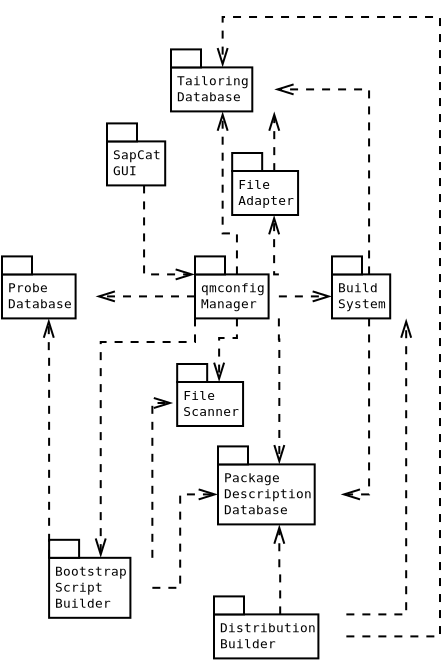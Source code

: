 <?xml version="1.0"?>
<diagram xmlns:dia="http://www.lysator.liu.se/~alla/dia/">
  <diagramdata>
    <attribute name="background">
      <color val="#ffffff"/>
    </attribute>
    <attribute name="paper">
      <composite type="paper">
        <attribute name="name">
          <string>#Letter#</string>
        </attribute>
        <attribute name="tmargin">
          <real val="2.54"/>
        </attribute>
        <attribute name="bmargin">
          <real val="2.54"/>
        </attribute>
        <attribute name="lmargin">
          <real val="2.54"/>
        </attribute>
        <attribute name="rmargin">
          <real val="2.54"/>
        </attribute>
        <attribute name="is_portrait">
          <boolean val="true"/>
        </attribute>
        <attribute name="scaling">
          <real val="1"/>
        </attribute>
        <attribute name="fitto">
          <boolean val="false"/>
        </attribute>
      </composite>
    </attribute>
    <attribute name="grid">
      <composite type="grid">
        <attribute name="width_x">
          <real val="1"/>
        </attribute>
        <attribute name="width_y">
          <real val="1"/>
        </attribute>
        <attribute name="visible_x">
          <int val="1"/>
        </attribute>
        <attribute name="visible_y">
          <int val="1"/>
        </attribute>
      </composite>
    </attribute>
    <attribute name="guides">
      <composite type="guides">
        <attribute name="hguides"/>
        <attribute name="vguides"/>
      </composite>
    </attribute>
  </diagramdata>
  <layer name="Background" visible="true">
    <object type="UML - SmallPackage" version="0" id="O0">
      <attribute name="obj_pos">
        <point val="3.75,3.25"/>
      </attribute>
      <attribute name="obj_bb">
        <rectangle val="3.7,2.3;7.509,5.5"/>
      </attribute>
      <attribute name="elem_corner">
        <point val="3.75,3.25"/>
      </attribute>
      <attribute name="elem_width">
        <real val="3.709"/>
      </attribute>
      <attribute name="elem_height">
        <real val="2.2"/>
      </attribute>
      <attribute name="text">
        <composite type="text">
          <attribute name="string">
            <string>#SapCat
GUI#</string>
          </attribute>
          <attribute name="font">
            <font name="Courier"/>
          </attribute>
          <attribute name="height">
            <real val="0.8"/>
          </attribute>
          <attribute name="pos">
            <point val="4.05,4.145"/>
          </attribute>
          <attribute name="color">
            <color val="#000000"/>
          </attribute>
          <attribute name="alignment">
            <enum val="0"/>
          </attribute>
        </composite>
      </attribute>
    </object>
    <object type="UML - SmallPackage" version="0" id="O1">
      <attribute name="obj_pos">
        <point val="8.15,9.9"/>
      </attribute>
      <attribute name="obj_bb">
        <rectangle val="8.1,8.95;12.878,12.15"/>
      </attribute>
      <attribute name="elem_corner">
        <point val="8.15,9.9"/>
      </attribute>
      <attribute name="elem_width">
        <real val="4.678"/>
      </attribute>
      <attribute name="elem_height">
        <real val="2.2"/>
      </attribute>
      <attribute name="text">
        <composite type="text">
          <attribute name="string">
            <string>#qmconfig
Manager#</string>
          </attribute>
          <attribute name="font">
            <font name="Courier"/>
          </attribute>
          <attribute name="height">
            <real val="0.8"/>
          </attribute>
          <attribute name="pos">
            <point val="8.45,10.795"/>
          </attribute>
          <attribute name="color">
            <color val="#000000"/>
          </attribute>
          <attribute name="alignment">
            <enum val="0"/>
          </attribute>
        </composite>
      </attribute>
    </object>
    <object type="UML - SmallPackage" version="0" id="O2">
      <attribute name="obj_pos">
        <point val="6.95,-0.45"/>
      </attribute>
      <attribute name="obj_bb">
        <rectangle val="6.9,-1.4;12.163,1.8"/>
      </attribute>
      <attribute name="elem_corner">
        <point val="6.95,-0.45"/>
      </attribute>
      <attribute name="elem_width">
        <real val="5.163"/>
      </attribute>
      <attribute name="elem_height">
        <real val="2.2"/>
      </attribute>
      <attribute name="text">
        <composite type="text">
          <attribute name="string">
            <string>#Tailoring
Database#</string>
          </attribute>
          <attribute name="font">
            <font name="Courier"/>
          </attribute>
          <attribute name="height">
            <real val="0.8"/>
          </attribute>
          <attribute name="pos">
            <point val="7.25,0.445"/>
          </attribute>
          <attribute name="color">
            <color val="#000000"/>
          </attribute>
          <attribute name="alignment">
            <enum val="0"/>
          </attribute>
        </composite>
      </attribute>
    </object>
    <object type="UML - SmallPackage" version="0" id="O3">
      <attribute name="obj_pos">
        <point val="9.3,19.4"/>
      </attribute>
      <attribute name="obj_bb">
        <rectangle val="9.25,18.45;15.483,22.45"/>
      </attribute>
      <attribute name="elem_corner">
        <point val="9.3,19.4"/>
      </attribute>
      <attribute name="elem_width">
        <real val="6.133"/>
      </attribute>
      <attribute name="elem_height">
        <real val="3"/>
      </attribute>
      <attribute name="text">
        <composite type="text">
          <attribute name="string">
            <string>#Package
Description
Database#</string>
          </attribute>
          <attribute name="font">
            <font name="Courier"/>
          </attribute>
          <attribute name="height">
            <real val="0.8"/>
          </attribute>
          <attribute name="pos">
            <point val="9.6,20.295"/>
          </attribute>
          <attribute name="color">
            <color val="#000000"/>
          </attribute>
          <attribute name="alignment">
            <enum val="0"/>
          </attribute>
        </composite>
      </attribute>
    </object>
    <object type="UML - SmallPackage" version="0" id="O4">
      <attribute name="obj_pos">
        <point val="15,9.9"/>
      </attribute>
      <attribute name="obj_bb">
        <rectangle val="14.95,8.95;18.759,12.15"/>
      </attribute>
      <attribute name="elem_corner">
        <point val="15,9.9"/>
      </attribute>
      <attribute name="elem_width">
        <real val="3.709"/>
      </attribute>
      <attribute name="elem_height">
        <real val="2.2"/>
      </attribute>
      <attribute name="text">
        <composite type="text">
          <attribute name="string">
            <string>#Build
System#</string>
          </attribute>
          <attribute name="font">
            <font name="Courier"/>
          </attribute>
          <attribute name="height">
            <real val="0.8"/>
          </attribute>
          <attribute name="pos">
            <point val="15.3,10.795"/>
          </attribute>
          <attribute name="color">
            <color val="#000000"/>
          </attribute>
          <attribute name="alignment">
            <enum val="0"/>
          </attribute>
        </composite>
      </attribute>
    </object>
    <object type="UML - Dependency" version="0" id="O5">
      <attribute name="obj_pos">
        <point val="16.854,9.9"/>
      </attribute>
      <attribute name="obj_bb">
        <rectangle val="11.263,-0.2;17.704,10.75"/>
      </attribute>
      <attribute name="orth_points">
        <point val="16.854,9.9"/>
        <point val="16.854,0.65"/>
        <point val="12.113,0.65"/>
      </attribute>
      <attribute name="orth_orient">
        <enum val="1"/>
        <enum val="0"/>
      </attribute>
      <attribute name="draw_arrow">
        <boolean val="true"/>
      </attribute>
      <attribute name="name">
        <string/>
      </attribute>
      <attribute name="stereotype">
        <string/>
      </attribute>
      <connections>
        <connection handle="0" to="O4" connection="1"/>
        <connection handle="1" to="O2" connection="4"/>
      </connections>
    </object>
    <object type="UML - Dependency" version="0" id="O6">
      <attribute name="obj_pos">
        <point val="10.247,9.9"/>
      </attribute>
      <attribute name="obj_bb">
        <rectangle val="8.682,0.9;11.097,10.75"/>
      </attribute>
      <attribute name="orth_points">
        <point val="10.247,9.9"/>
        <point val="10.247,7.85"/>
        <point val="9.532,7.85"/>
        <point val="9.532,1.75"/>
      </attribute>
      <attribute name="orth_orient">
        <enum val="1"/>
        <enum val="0"/>
        <enum val="1"/>
      </attribute>
      <attribute name="draw_arrow">
        <boolean val="true"/>
      </attribute>
      <attribute name="name">
        <string/>
      </attribute>
      <attribute name="stereotype">
        <string/>
      </attribute>
      <connections>
        <connection handle="0" to="O1" connection="1"/>
        <connection handle="1" to="O2" connection="6"/>
      </connections>
    </object>
    <object type="UML - Dependency" version="0" id="O7">
      <attribute name="obj_pos">
        <point val="12.344,11"/>
      </attribute>
      <attribute name="obj_bb">
        <rectangle val="11.494,10.15;15.85,11.85"/>
      </attribute>
      <attribute name="orth_points">
        <point val="12.344,11"/>
        <point val="13.45,11"/>
        <point val="13.45,11"/>
        <point val="15,11"/>
      </attribute>
      <attribute name="orth_orient">
        <enum val="0"/>
        <enum val="1"/>
        <enum val="0"/>
      </attribute>
      <attribute name="draw_arrow">
        <boolean val="true"/>
      </attribute>
      <attribute name="name">
        <string/>
      </attribute>
      <attribute name="stereotype">
        <string/>
      </attribute>
      <connections>
        <connection handle="0" to="O1" connection="4"/>
        <connection handle="1" to="O4" connection="3"/>
      </connections>
    </object>
    <object type="UML - Dependency" version="0" id="O8">
      <attribute name="obj_pos">
        <point val="12.344,12.1"/>
      </attribute>
      <attribute name="obj_bb">
        <rectangle val="11.494,11.25;13.216,20.25"/>
      </attribute>
      <attribute name="orth_points">
        <point val="12.344,12.1"/>
        <point val="12.344,13.15"/>
        <point val="12.366,13.15"/>
        <point val="12.366,19.4"/>
      </attribute>
      <attribute name="orth_orient">
        <enum val="1"/>
        <enum val="0"/>
        <enum val="1"/>
      </attribute>
      <attribute name="draw_arrow">
        <boolean val="true"/>
      </attribute>
      <attribute name="name">
        <string/>
      </attribute>
      <attribute name="stereotype">
        <string/>
      </attribute>
      <connections>
        <connection handle="0" to="O1" connection="7"/>
        <connection handle="1" to="O3" connection="1"/>
      </connections>
    </object>
    <object type="UML - SmallPackage" version="0" id="O9">
      <attribute name="obj_pos">
        <point val="-1.5,9.9"/>
      </attribute>
      <attribute name="obj_bb">
        <rectangle val="-1.55,8.95;3.228,12.15"/>
      </attribute>
      <attribute name="elem_corner">
        <point val="-1.5,9.9"/>
      </attribute>
      <attribute name="elem_width">
        <real val="4.678"/>
      </attribute>
      <attribute name="elem_height">
        <real val="2.2"/>
      </attribute>
      <attribute name="text">
        <composite type="text">
          <attribute name="string">
            <string>#Probe
Database#</string>
          </attribute>
          <attribute name="font">
            <font name="Courier"/>
          </attribute>
          <attribute name="height">
            <real val="0.8"/>
          </attribute>
          <attribute name="pos">
            <point val="-1.2,10.795"/>
          </attribute>
          <attribute name="color">
            <color val="#000000"/>
          </attribute>
          <attribute name="alignment">
            <enum val="0"/>
          </attribute>
        </composite>
      </attribute>
    </object>
    <object type="UML - Dependency" version="0" id="O10">
      <attribute name="obj_pos">
        <point val="8.15,11"/>
      </attribute>
      <attribute name="obj_bb">
        <rectangle val="2.328,10.15;9,11.85"/>
      </attribute>
      <attribute name="orth_points">
        <point val="8.15,11"/>
        <point val="6.405,11"/>
        <point val="6.405,11"/>
        <point val="3.178,11"/>
      </attribute>
      <attribute name="orth_orient">
        <enum val="0"/>
        <enum val="1"/>
        <enum val="0"/>
      </attribute>
      <attribute name="draw_arrow">
        <boolean val="true"/>
      </attribute>
      <attribute name="name">
        <string/>
      </attribute>
      <attribute name="stereotype">
        <string/>
      </attribute>
      <connections>
        <connection handle="0" to="O1" connection="3"/>
        <connection handle="1" to="O9" connection="4"/>
      </connections>
    </object>
    <object type="UML - Dependency" version="0" id="O11">
      <attribute name="obj_pos">
        <point val="5.604,5.45"/>
      </attribute>
      <attribute name="obj_bb">
        <rectangle val="4.754,4.6;9,10.75"/>
      </attribute>
      <attribute name="orth_points">
        <point val="5.604,5.45"/>
        <point val="5.604,9.9"/>
        <point val="8.15,9.9"/>
      </attribute>
      <attribute name="orth_orient">
        <enum val="1"/>
        <enum val="0"/>
      </attribute>
      <attribute name="draw_arrow">
        <boolean val="true"/>
      </attribute>
      <attribute name="name">
        <string/>
      </attribute>
      <attribute name="stereotype">
        <string/>
      </attribute>
      <connections>
        <connection handle="0" to="O0" connection="6"/>
        <connection handle="1" to="O1" connection="0"/>
      </connections>
    </object>
    <object type="UML - Dependency" version="0" id="O12">
      <attribute name="obj_pos">
        <point val="16.854,12.1"/>
      </attribute>
      <attribute name="obj_bb">
        <rectangle val="14.583,11.25;17.704,21.75"/>
      </attribute>
      <attribute name="orth_points">
        <point val="16.854,12.1"/>
        <point val="16.854,20.9"/>
        <point val="15.433,20.9"/>
      </attribute>
      <attribute name="orth_orient">
        <enum val="1"/>
        <enum val="0"/>
      </attribute>
      <attribute name="draw_arrow">
        <boolean val="true"/>
      </attribute>
      <attribute name="name">
        <string/>
      </attribute>
      <attribute name="stereotype">
        <string/>
      </attribute>
      <connections>
        <connection handle="0" to="O4" connection="6"/>
        <connection handle="1" to="O3" connection="4"/>
      </connections>
    </object>
    <object type="UML - SmallPackage" version="0" id="O13">
      <attribute name="obj_pos">
        <point val="9.1,26.9"/>
      </attribute>
      <attribute name="obj_bb">
        <rectangle val="9.05,25.95;15.768,29.15"/>
      </attribute>
      <attribute name="elem_corner">
        <point val="9.1,26.9"/>
      </attribute>
      <attribute name="elem_width">
        <real val="6.618"/>
      </attribute>
      <attribute name="elem_height">
        <real val="2.2"/>
      </attribute>
      <attribute name="text">
        <composite type="text">
          <attribute name="string">
            <string>#Distribution
Builder#</string>
          </attribute>
          <attribute name="font">
            <font name="Courier"/>
          </attribute>
          <attribute name="height">
            <real val="0.8"/>
          </attribute>
          <attribute name="pos">
            <point val="9.4,27.795"/>
          </attribute>
          <attribute name="color">
            <color val="#000000"/>
          </attribute>
          <attribute name="alignment">
            <enum val="0"/>
          </attribute>
        </composite>
      </attribute>
    </object>
    <object type="UML - Dependency" version="0" id="O14">
      <attribute name="obj_pos">
        <point val="12.409,26.9"/>
      </attribute>
      <attribute name="obj_bb">
        <rectangle val="11.516,21.55;13.259,27.75"/>
      </attribute>
      <attribute name="orth_points">
        <point val="12.409,26.9"/>
        <point val="12.409,24.63"/>
        <point val="12.366,24.63"/>
        <point val="12.366,22.4"/>
      </attribute>
      <attribute name="orth_orient">
        <enum val="1"/>
        <enum val="0"/>
        <enum val="1"/>
      </attribute>
      <attribute name="draw_arrow">
        <boolean val="true"/>
      </attribute>
      <attribute name="name">
        <string/>
      </attribute>
      <attribute name="stereotype">
        <string/>
      </attribute>
      <connections>
        <connection handle="0" to="O13" connection="1"/>
        <connection handle="1" to="O3" connection="6"/>
      </connections>
    </object>
    <object type="UML - Dependency" version="0" id="O15">
      <attribute name="obj_pos">
        <point val="15.718,28"/>
      </attribute>
      <attribute name="obj_bb">
        <rectangle val="8.682,-3.82;21.25,28.85"/>
      </attribute>
      <attribute name="orth_points">
        <point val="15.718,28"/>
        <point val="20.4,28"/>
        <point val="20.4,-2.97"/>
        <point val="9.532,-2.97"/>
        <point val="9.532,-0.45"/>
      </attribute>
      <attribute name="orth_orient">
        <enum val="0"/>
        <enum val="1"/>
        <enum val="0"/>
        <enum val="1"/>
      </attribute>
      <attribute name="draw_arrow">
        <boolean val="true"/>
      </attribute>
      <attribute name="name">
        <string/>
      </attribute>
      <attribute name="stereotype">
        <string/>
      </attribute>
      <connections>
        <connection handle="0" to="O13" connection="4"/>
        <connection handle="1" to="O2" connection="1"/>
      </connections>
    </object>
    <object type="UML - Dependency" version="0" id="O16">
      <attribute name="obj_pos">
        <point val="15.718,26.9"/>
      </attribute>
      <attribute name="obj_bb">
        <rectangle val="14.868,11.25;19.559,27.75"/>
      </attribute>
      <attribute name="orth_points">
        <point val="15.718,26.9"/>
        <point val="18.709,26.9"/>
        <point val="18.709,12.1"/>
      </attribute>
      <attribute name="orth_orient">
        <enum val="0"/>
        <enum val="1"/>
      </attribute>
      <attribute name="draw_arrow">
        <boolean val="true"/>
      </attribute>
      <attribute name="name">
        <string/>
      </attribute>
      <attribute name="stereotype">
        <string/>
      </attribute>
      <connections>
        <connection handle="0" to="O13" connection="2"/>
        <connection handle="1" to="O4" connection="7"/>
      </connections>
    </object>
    <object type="UML - SmallPackage" version="0" id="O17">
      <attribute name="obj_pos">
        <point val="0.855,24.071"/>
      </attribute>
      <attribute name="obj_bb">
        <rectangle val="0.805,23.121;6.068,27.121"/>
      </attribute>
      <attribute name="elem_corner">
        <point val="0.855,24.071"/>
      </attribute>
      <attribute name="elem_width">
        <real val="5.163"/>
      </attribute>
      <attribute name="elem_height">
        <real val="3"/>
      </attribute>
      <attribute name="text">
        <composite type="text">
          <attribute name="string">
            <string>#Bootstrap
Script
Builder#</string>
          </attribute>
          <attribute name="font">
            <font name="Courier"/>
          </attribute>
          <attribute name="height">
            <real val="0.8"/>
          </attribute>
          <attribute name="pos">
            <point val="1.155,24.966"/>
          </attribute>
          <attribute name="color">
            <color val="#000000"/>
          </attribute>
          <attribute name="alignment">
            <enum val="0"/>
          </attribute>
        </composite>
      </attribute>
    </object>
    <object type="UML - Dependency" version="0" id="O18">
      <attribute name="obj_pos">
        <point val="0.855,24.071"/>
      </attribute>
      <attribute name="obj_bb">
        <rectangle val="-0.011,11.25;1.705,24.921"/>
      </attribute>
      <attribute name="orth_points">
        <point val="0.855,24.071"/>
        <point val="0.855,13.921"/>
        <point val="0.839,13.921"/>
        <point val="0.839,12.1"/>
      </attribute>
      <attribute name="orth_orient">
        <enum val="1"/>
        <enum val="0"/>
        <enum val="1"/>
      </attribute>
      <attribute name="draw_arrow">
        <boolean val="true"/>
      </attribute>
      <attribute name="name">
        <string/>
      </attribute>
      <attribute name="stereotype">
        <string/>
      </attribute>
      <connections>
        <connection handle="0" to="O17" connection="0"/>
        <connection handle="1" to="O9" connection="6"/>
      </connections>
    </object>
    <object type="UML - Dependency" version="0" id="O19">
      <attribute name="obj_pos">
        <point val="6.018,25.571"/>
      </attribute>
      <attribute name="obj_bb">
        <rectangle val="5.168,20.05;10.15,26.421"/>
      </attribute>
      <attribute name="orth_points">
        <point val="6.018,25.571"/>
        <point val="7.409,25.571"/>
        <point val="7.409,20.9"/>
        <point val="9.3,20.9"/>
      </attribute>
      <attribute name="orth_orient">
        <enum val="0"/>
        <enum val="1"/>
        <enum val="0"/>
      </attribute>
      <attribute name="draw_arrow">
        <boolean val="true"/>
      </attribute>
      <attribute name="name">
        <string/>
      </attribute>
      <attribute name="stereotype">
        <string/>
      </attribute>
      <connections>
        <connection handle="0" to="O17" connection="4"/>
        <connection handle="1" to="O3" connection="3"/>
      </connections>
    </object>
    <object type="UML - Dependency" version="0" id="O20">
      <attribute name="obj_pos">
        <point val="8.15,12.1"/>
      </attribute>
      <attribute name="obj_bb">
        <rectangle val="2.586,11.25;9,24.921"/>
      </attribute>
      <attribute name="orth_points">
        <point val="8.15,12.1"/>
        <point val="8.15,13.28"/>
        <point val="3.436,13.28"/>
        <point val="3.436,24.071"/>
      </attribute>
      <attribute name="orth_orient">
        <enum val="1"/>
        <enum val="0"/>
        <enum val="1"/>
      </attribute>
      <attribute name="draw_arrow">
        <boolean val="true"/>
      </attribute>
      <attribute name="name">
        <string/>
      </attribute>
      <attribute name="stereotype">
        <string/>
      </attribute>
      <connections>
        <connection handle="0" to="O1" connection="5"/>
        <connection handle="1" to="O17" connection="1"/>
      </connections>
    </object>
    <object type="UML - SmallPackage" version="0" id="O21">
      <attribute name="obj_pos">
        <point val="10.009,4.73"/>
      </attribute>
      <attribute name="obj_bb">
        <rectangle val="9.959,3.78;14.252,6.98"/>
      </attribute>
      <attribute name="elem_corner">
        <point val="10.009,4.73"/>
      </attribute>
      <attribute name="elem_width">
        <real val="4.194"/>
      </attribute>
      <attribute name="elem_height">
        <real val="2.2"/>
      </attribute>
      <attribute name="text">
        <composite type="text">
          <attribute name="string">
            <string>#File
Adapter#</string>
          </attribute>
          <attribute name="font">
            <font name="Courier"/>
          </attribute>
          <attribute name="height">
            <real val="0.8"/>
          </attribute>
          <attribute name="pos">
            <point val="10.309,5.625"/>
          </attribute>
          <attribute name="color">
            <color val="#000000"/>
          </attribute>
          <attribute name="alignment">
            <enum val="0"/>
          </attribute>
        </composite>
      </attribute>
    </object>
    <object type="UML - SmallPackage" version="0" id="O22">
      <attribute name="obj_pos">
        <point val="7.259,15.28"/>
      </attribute>
      <attribute name="obj_bb">
        <rectangle val="7.209,14.33;11.502,17.53"/>
      </attribute>
      <attribute name="elem_corner">
        <point val="7.259,15.28"/>
      </attribute>
      <attribute name="elem_width">
        <real val="4.194"/>
      </attribute>
      <attribute name="elem_height">
        <real val="2.2"/>
      </attribute>
      <attribute name="text">
        <composite type="text">
          <attribute name="string">
            <string>#File
Scanner#</string>
          </attribute>
          <attribute name="font">
            <font name="Courier"/>
          </attribute>
          <attribute name="height">
            <real val="0.8"/>
          </attribute>
          <attribute name="pos">
            <point val="7.559,16.175"/>
          </attribute>
          <attribute name="color">
            <color val="#000000"/>
          </attribute>
          <attribute name="alignment">
            <enum val="0"/>
          </attribute>
        </composite>
      </attribute>
    </object>
    <object type="UML - Dependency" version="0" id="O23">
      <attribute name="obj_pos">
        <point val="12.344,9.9"/>
      </attribute>
      <attribute name="obj_bb">
        <rectangle val="11.256,6.08;13.194,10.75"/>
      </attribute>
      <attribute name="orth_points">
        <point val="12.344,9.9"/>
        <point val="12.106,9.9"/>
        <point val="12.106,6.93"/>
      </attribute>
      <attribute name="orth_orient">
        <enum val="0"/>
        <enum val="1"/>
      </attribute>
      <attribute name="draw_arrow">
        <boolean val="true"/>
      </attribute>
      <attribute name="name">
        <string/>
      </attribute>
      <attribute name="stereotype">
        <string/>
      </attribute>
      <connections>
        <connection handle="0" to="O1" connection="2"/>
        <connection handle="1" to="O21" connection="6"/>
      </connections>
    </object>
    <object type="UML - Dependency" version="0" id="O24">
      <attribute name="obj_pos">
        <point val="12.106,4.73"/>
      </attribute>
      <attribute name="obj_bb">
        <rectangle val="11.256,0.9;12.963,5.58"/>
      </attribute>
      <attribute name="orth_points">
        <point val="12.106,4.73"/>
        <point val="12.113,4.73"/>
        <point val="12.113,1.75"/>
      </attribute>
      <attribute name="orth_orient">
        <enum val="0"/>
        <enum val="1"/>
      </attribute>
      <attribute name="draw_arrow">
        <boolean val="true"/>
      </attribute>
      <attribute name="name">
        <string/>
      </attribute>
      <attribute name="stereotype">
        <string/>
      </attribute>
      <connections>
        <connection handle="0" to="O21" connection="1"/>
        <connection handle="1" to="O2" connection="7"/>
      </connections>
    </object>
    <object type="UML - Dependency" version="0" id="O25">
      <attribute name="obj_pos">
        <point val="10.247,12.1"/>
      </attribute>
      <attribute name="obj_bb">
        <rectangle val="8.506,11.25;11.097,16.13"/>
      </attribute>
      <attribute name="orth_points">
        <point val="10.247,12.1"/>
        <point val="10.247,13.08"/>
        <point val="9.356,13.08"/>
        <point val="9.356,15.28"/>
      </attribute>
      <attribute name="orth_orient">
        <enum val="1"/>
        <enum val="0"/>
        <enum val="1"/>
      </attribute>
      <attribute name="draw_arrow">
        <boolean val="true"/>
      </attribute>
      <attribute name="name">
        <string/>
      </attribute>
      <attribute name="stereotype">
        <string/>
      </attribute>
      <connections>
        <connection handle="0" to="O1" connection="6"/>
        <connection handle="1" to="O22" connection="1"/>
      </connections>
    </object>
    <object type="UML - Dependency" version="0" id="O26">
      <attribute name="obj_pos">
        <point val="6.018,24.071"/>
      </attribute>
      <attribute name="obj_bb">
        <rectangle val="5.168,15.48;7.909,24.921"/>
      </attribute>
      <attribute name="orth_points">
        <point val="6.018,24.071"/>
        <point val="6.018,16.33"/>
        <point val="7.059,16.33"/>
        <point val="7.059,16.33"/>
        <point val="7.059,16.33"/>
        <point val="7.059,16.33"/>
      </attribute>
      <attribute name="orth_orient">
        <enum val="1"/>
        <enum val="0"/>
        <enum val="1"/>
        <enum val="0"/>
        <enum val="1"/>
      </attribute>
      <attribute name="draw_arrow">
        <boolean val="true"/>
      </attribute>
      <attribute name="name">
        <string/>
      </attribute>
      <attribute name="stereotype">
        <string/>
      </attribute>
      <connections>
        <connection handle="0" to="O17" connection="2"/>
      </connections>
    </object>
  </layer>
</diagram>
